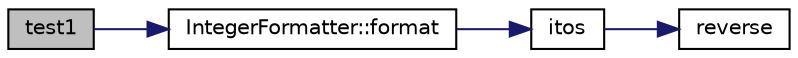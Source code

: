 digraph "test1"
{
  edge [fontname="Helvetica",fontsize="10",labelfontname="Helvetica",labelfontsize="10"];
  node [fontname="Helvetica",fontsize="10",shape=record];
  rankdir="LR";
  Node0 [label="test1",height=0.2,width=0.4,color="black", fillcolor="grey75", style="filled", fontcolor="black"];
  Node0 -> Node1 [color="midnightblue",fontsize="10",style="solid",fontname="Helvetica"];
  Node1 [label="IntegerFormatter::format",height=0.2,width=0.4,color="black", fillcolor="white", style="filled",URL="$df/d66/class_integer_formatter.html#a4d6a1cc54a00cb3a8ba7b8dc9ad30b20"];
  Node1 -> Node2 [color="midnightblue",fontsize="10",style="solid",fontname="Helvetica"];
  Node2 [label="itos",height=0.2,width=0.4,color="black", fillcolor="white", style="filled",URL="$d6/d93/generic__util_8h.html#a5e7908fb09fcb92255d970d32f6740d6"];
  Node2 -> Node3 [color="midnightblue",fontsize="10",style="solid",fontname="Helvetica"];
  Node3 [label="reverse",height=0.2,width=0.4,color="black", fillcolor="white", style="filled",URL="$d6/d6b/generic__util_8cpp.html#acb36ebc193ed813f8490ea2afb3a4d1a"];
}
